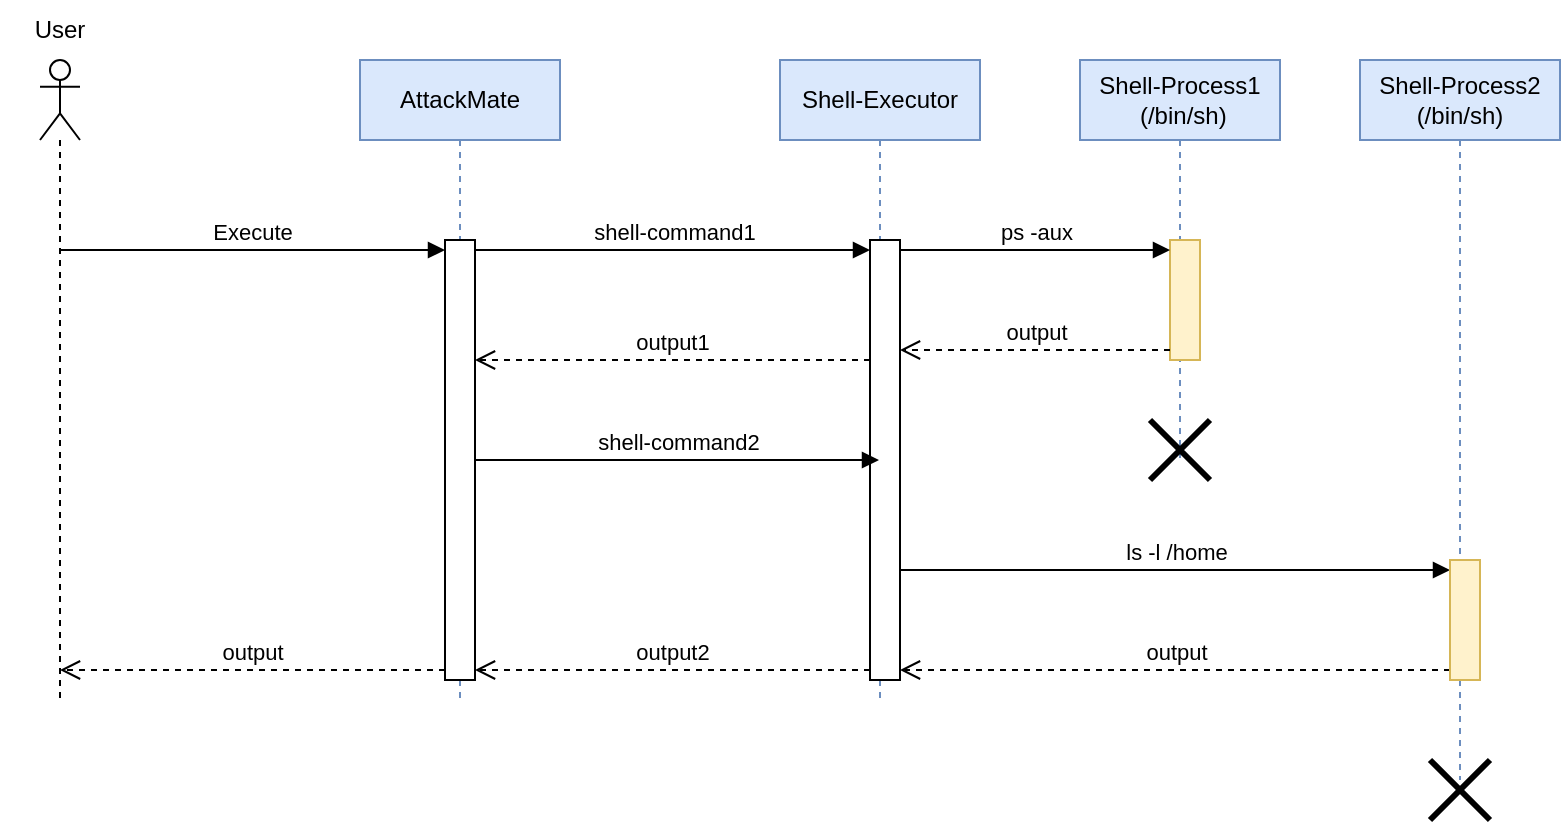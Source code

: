 <mxfile version="24.0.5" type="device">
  <diagram name="Page-1" id="2YBvvXClWsGukQMizWep">
    <mxGraphModel dx="2070" dy="1087" grid="1" gridSize="10" guides="1" tooltips="1" connect="1" arrows="1" fold="1" page="1" pageScale="1" pageWidth="850" pageHeight="1100" math="0" shadow="0">
      <root>
        <mxCell id="0" />
        <mxCell id="1" parent="0" />
        <mxCell id="wg73-f7VPJYHMfQSXp1T-2" value="" style="shape=umlLifeline;perimeter=lifelinePerimeter;whiteSpace=wrap;html=1;container=1;dropTarget=0;collapsible=0;recursiveResize=0;outlineConnect=0;portConstraint=eastwest;newEdgeStyle={&quot;curved&quot;:0,&quot;rounded&quot;:0};participant=umlActor;" parent="1" vertex="1">
          <mxGeometry x="100" y="240" width="20" height="320" as="geometry" />
        </mxCell>
        <mxCell id="wg73-f7VPJYHMfQSXp1T-3" value="AttackMate" style="shape=umlLifeline;perimeter=lifelinePerimeter;whiteSpace=wrap;html=1;container=1;dropTarget=0;collapsible=0;recursiveResize=0;outlineConnect=0;portConstraint=eastwest;newEdgeStyle={&quot;curved&quot;:0,&quot;rounded&quot;:0};fillColor=#dae8fc;strokeColor=#6c8ebf;" parent="1" vertex="1">
          <mxGeometry x="260" y="240" width="100" height="320" as="geometry" />
        </mxCell>
        <mxCell id="wg73-f7VPJYHMfQSXp1T-7" value="" style="html=1;points=[[0,0,0,0,5],[0,1,0,0,-5],[1,0,0,0,5],[1,1,0,0,-5]];perimeter=orthogonalPerimeter;outlineConnect=0;targetShapes=umlLifeline;portConstraint=eastwest;newEdgeStyle={&quot;curved&quot;:0,&quot;rounded&quot;:0};" parent="wg73-f7VPJYHMfQSXp1T-3" vertex="1">
          <mxGeometry x="42.5" y="90" width="15" height="220" as="geometry" />
        </mxCell>
        <mxCell id="wg73-f7VPJYHMfQSXp1T-4" value="Execute" style="html=1;verticalAlign=bottom;endArrow=block;curved=0;rounded=0;entryX=0;entryY=0;entryDx=0;entryDy=5;entryPerimeter=0;" parent="1" source="wg73-f7VPJYHMfQSXp1T-2" target="wg73-f7VPJYHMfQSXp1T-7" edge="1">
          <mxGeometry width="80" relative="1" as="geometry">
            <mxPoint x="380" y="560" as="sourcePoint" />
            <mxPoint x="460" y="560" as="targetPoint" />
          </mxGeometry>
        </mxCell>
        <mxCell id="wg73-f7VPJYHMfQSXp1T-5" value="shell-command1" style="html=1;verticalAlign=bottom;endArrow=block;curved=0;rounded=0;entryX=0;entryY=0;entryDx=0;entryDy=5;entryPerimeter=0;" parent="1" source="wg73-f7VPJYHMfQSXp1T-7" target="wg73-f7VPJYHMfQSXp1T-8" edge="1">
          <mxGeometry width="80" relative="1" as="geometry">
            <mxPoint x="380" y="560" as="sourcePoint" />
            <mxPoint x="460" y="560" as="targetPoint" />
          </mxGeometry>
        </mxCell>
        <mxCell id="wg73-f7VPJYHMfQSXp1T-6" value="Shell-Executor" style="shape=umlLifeline;perimeter=lifelinePerimeter;whiteSpace=wrap;html=1;container=1;dropTarget=0;collapsible=0;recursiveResize=0;outlineConnect=0;portConstraint=eastwest;newEdgeStyle={&quot;curved&quot;:0,&quot;rounded&quot;:0};fillColor=#dae8fc;strokeColor=#6c8ebf;" parent="1" vertex="1">
          <mxGeometry x="470" y="240" width="100" height="320" as="geometry" />
        </mxCell>
        <mxCell id="wg73-f7VPJYHMfQSXp1T-8" value="" style="html=1;points=[[0,0,0,0,5],[0,1,0,0,-5],[1,0,0,0,5],[1,1,0,0,-5]];perimeter=orthogonalPerimeter;outlineConnect=0;targetShapes=umlLifeline;portConstraint=eastwest;newEdgeStyle={&quot;curved&quot;:0,&quot;rounded&quot;:0};" parent="wg73-f7VPJYHMfQSXp1T-6" vertex="1">
          <mxGeometry x="45" y="90" width="15" height="220" as="geometry" />
        </mxCell>
        <mxCell id="wg73-f7VPJYHMfQSXp1T-9" value="&lt;div&gt;Shell-Process1&lt;/div&gt;&lt;div&gt;&amp;nbsp;(/bin/sh)&lt;/div&gt;" style="shape=umlLifeline;perimeter=lifelinePerimeter;whiteSpace=wrap;html=1;container=1;dropTarget=0;collapsible=0;recursiveResize=0;outlineConnect=0;portConstraint=eastwest;newEdgeStyle={&quot;curved&quot;:0,&quot;rounded&quot;:0};fillColor=#dae8fc;strokeColor=#6c8ebf;" parent="1" vertex="1">
          <mxGeometry x="620" y="240" width="100" height="200" as="geometry" />
        </mxCell>
        <mxCell id="wg73-f7VPJYHMfQSXp1T-10" value="" style="html=1;points=[[0,0,0,0,5],[0,1,0,0,-5],[1,0,0,0,5],[1,1,0,0,-5]];perimeter=orthogonalPerimeter;outlineConnect=0;targetShapes=umlLifeline;portConstraint=eastwest;newEdgeStyle={&quot;curved&quot;:0,&quot;rounded&quot;:0};fillColor=#fff2cc;strokeColor=#d6b656;" parent="wg73-f7VPJYHMfQSXp1T-9" vertex="1">
          <mxGeometry x="45" y="90" width="15" height="60" as="geometry" />
        </mxCell>
        <mxCell id="PCnsT1zS6Rui1liTrvdG-1" value="" style="shape=umlDestroy;whiteSpace=wrap;html=1;strokeWidth=3;targetShapes=umlLifeline;" vertex="1" parent="wg73-f7VPJYHMfQSXp1T-9">
          <mxGeometry x="35" y="180" width="30" height="30" as="geometry" />
        </mxCell>
        <mxCell id="wg73-f7VPJYHMfQSXp1T-11" value="ps -aux" style="html=1;verticalAlign=bottom;endArrow=block;curved=0;rounded=0;entryX=0;entryY=0;entryDx=0;entryDy=5;exitX=1;exitY=0;exitDx=0;exitDy=5;exitPerimeter=0;" parent="1" source="wg73-f7VPJYHMfQSXp1T-8" target="wg73-f7VPJYHMfQSXp1T-10" edge="1">
          <mxGeometry relative="1" as="geometry">
            <mxPoint x="550" y="335" as="sourcePoint" />
          </mxGeometry>
        </mxCell>
        <mxCell id="wg73-f7VPJYHMfQSXp1T-12" value="output" style="html=1;verticalAlign=bottom;endArrow=open;dashed=1;endSize=8;curved=0;rounded=0;exitX=0;exitY=1;exitDx=0;exitDy=-5;" parent="1" source="wg73-f7VPJYHMfQSXp1T-10" target="wg73-f7VPJYHMfQSXp1T-8" edge="1">
          <mxGeometry relative="1" as="geometry">
            <mxPoint x="310" y="595" as="targetPoint" />
          </mxGeometry>
        </mxCell>
        <mxCell id="wg73-f7VPJYHMfQSXp1T-13" value="output1" style="html=1;verticalAlign=bottom;endArrow=open;dashed=1;endSize=8;curved=0;rounded=0;" parent="1" source="wg73-f7VPJYHMfQSXp1T-8" edge="1">
          <mxGeometry x="0.003" relative="1" as="geometry">
            <mxPoint x="510" y="390" as="sourcePoint" />
            <mxPoint x="317.5" y="390" as="targetPoint" />
            <mxPoint as="offset" />
          </mxGeometry>
        </mxCell>
        <mxCell id="wg73-f7VPJYHMfQSXp1T-14" value="output" style="html=1;verticalAlign=bottom;endArrow=open;dashed=1;endSize=8;curved=0;rounded=0;exitX=0;exitY=1;exitDx=0;exitDy=-5;exitPerimeter=0;" parent="1" source="wg73-f7VPJYHMfQSXp1T-7" target="wg73-f7VPJYHMfQSXp1T-2" edge="1">
          <mxGeometry relative="1" as="geometry">
            <mxPoint x="460" y="560" as="sourcePoint" />
            <mxPoint x="380" y="560" as="targetPoint" />
          </mxGeometry>
        </mxCell>
        <mxCell id="wg73-f7VPJYHMfQSXp1T-18" value="shell-command2" style="html=1;verticalAlign=bottom;endArrow=block;curved=0;rounded=0;" parent="1" edge="1">
          <mxGeometry width="80" relative="1" as="geometry">
            <mxPoint x="317.5" y="440" as="sourcePoint" />
            <mxPoint x="519.5" y="440" as="targetPoint" />
          </mxGeometry>
        </mxCell>
        <mxCell id="wg73-f7VPJYHMfQSXp1T-22" value="ls -l /home" style="html=1;verticalAlign=bottom;endArrow=block;curved=0;rounded=0;entryX=0;entryY=0;entryDx=0;entryDy=5;entryPerimeter=0;" parent="1" source="wg73-f7VPJYHMfQSXp1T-8" target="ZP_A9V6oa0UOOy6qTkwH-3" edge="1">
          <mxGeometry width="80" relative="1" as="geometry">
            <mxPoint x="530" y="425" as="sourcePoint" />
            <mxPoint x="665" y="445" as="targetPoint" />
          </mxGeometry>
        </mxCell>
        <mxCell id="wg73-f7VPJYHMfQSXp1T-23" value="output" style="html=1;verticalAlign=bottom;endArrow=open;dashed=1;endSize=8;curved=0;rounded=0;exitX=0;exitY=1;exitDx=0;exitDy=-5;exitPerimeter=0;" parent="1" source="ZP_A9V6oa0UOOy6qTkwH-3" target="wg73-f7VPJYHMfQSXp1T-8" edge="1">
          <mxGeometry relative="1" as="geometry">
            <mxPoint x="665" y="495" as="sourcePoint" />
            <mxPoint x="530" y="475" as="targetPoint" />
          </mxGeometry>
        </mxCell>
        <mxCell id="wg73-f7VPJYHMfQSXp1T-24" value="output2" style="html=1;verticalAlign=bottom;endArrow=open;dashed=1;endSize=8;curved=0;rounded=0;exitX=0;exitY=1;exitDx=0;exitDy=-5;exitPerimeter=0;" parent="1" source="wg73-f7VPJYHMfQSXp1T-8" target="wg73-f7VPJYHMfQSXp1T-7" edge="1">
          <mxGeometry relative="1" as="geometry">
            <mxPoint x="515" y="475" as="sourcePoint" />
            <mxPoint x="320" y="475" as="targetPoint" />
          </mxGeometry>
        </mxCell>
        <mxCell id="wg73-f7VPJYHMfQSXp1T-25" value="User" style="text;strokeColor=none;align=center;fillColor=none;html=1;verticalAlign=middle;whiteSpace=wrap;rounded=0;" parent="1" vertex="1">
          <mxGeometry x="80" y="210" width="60" height="30" as="geometry" />
        </mxCell>
        <mxCell id="ZP_A9V6oa0UOOy6qTkwH-1" value="&lt;div&gt;Shell-Process2&lt;/div&gt;&lt;div&gt;(/bin/sh)&lt;/div&gt;" style="shape=umlLifeline;perimeter=lifelinePerimeter;whiteSpace=wrap;html=1;container=1;dropTarget=0;collapsible=0;recursiveResize=0;outlineConnect=0;portConstraint=eastwest;newEdgeStyle={&quot;curved&quot;:0,&quot;rounded&quot;:0};fillColor=#dae8fc;strokeColor=#6c8ebf;" parent="1" vertex="1">
          <mxGeometry x="760" y="240" width="100" height="360" as="geometry" />
        </mxCell>
        <mxCell id="ZP_A9V6oa0UOOy6qTkwH-3" value="" style="html=1;points=[[0,0,0,0,5],[0,1,0,0,-5],[1,0,0,0,5],[1,1,0,0,-5]];perimeter=orthogonalPerimeter;outlineConnect=0;targetShapes=umlLifeline;portConstraint=eastwest;newEdgeStyle={&quot;curved&quot;:0,&quot;rounded&quot;:0};fillColor=#fff2cc;strokeColor=#d6b656;" parent="ZP_A9V6oa0UOOy6qTkwH-1" vertex="1">
          <mxGeometry x="45" y="250" width="15" height="60" as="geometry" />
        </mxCell>
        <mxCell id="PCnsT1zS6Rui1liTrvdG-2" value="" style="shape=umlDestroy;whiteSpace=wrap;html=1;strokeWidth=3;targetShapes=umlLifeline;" vertex="1" parent="1">
          <mxGeometry x="795" y="590" width="30" height="30" as="geometry" />
        </mxCell>
      </root>
    </mxGraphModel>
  </diagram>
</mxfile>
